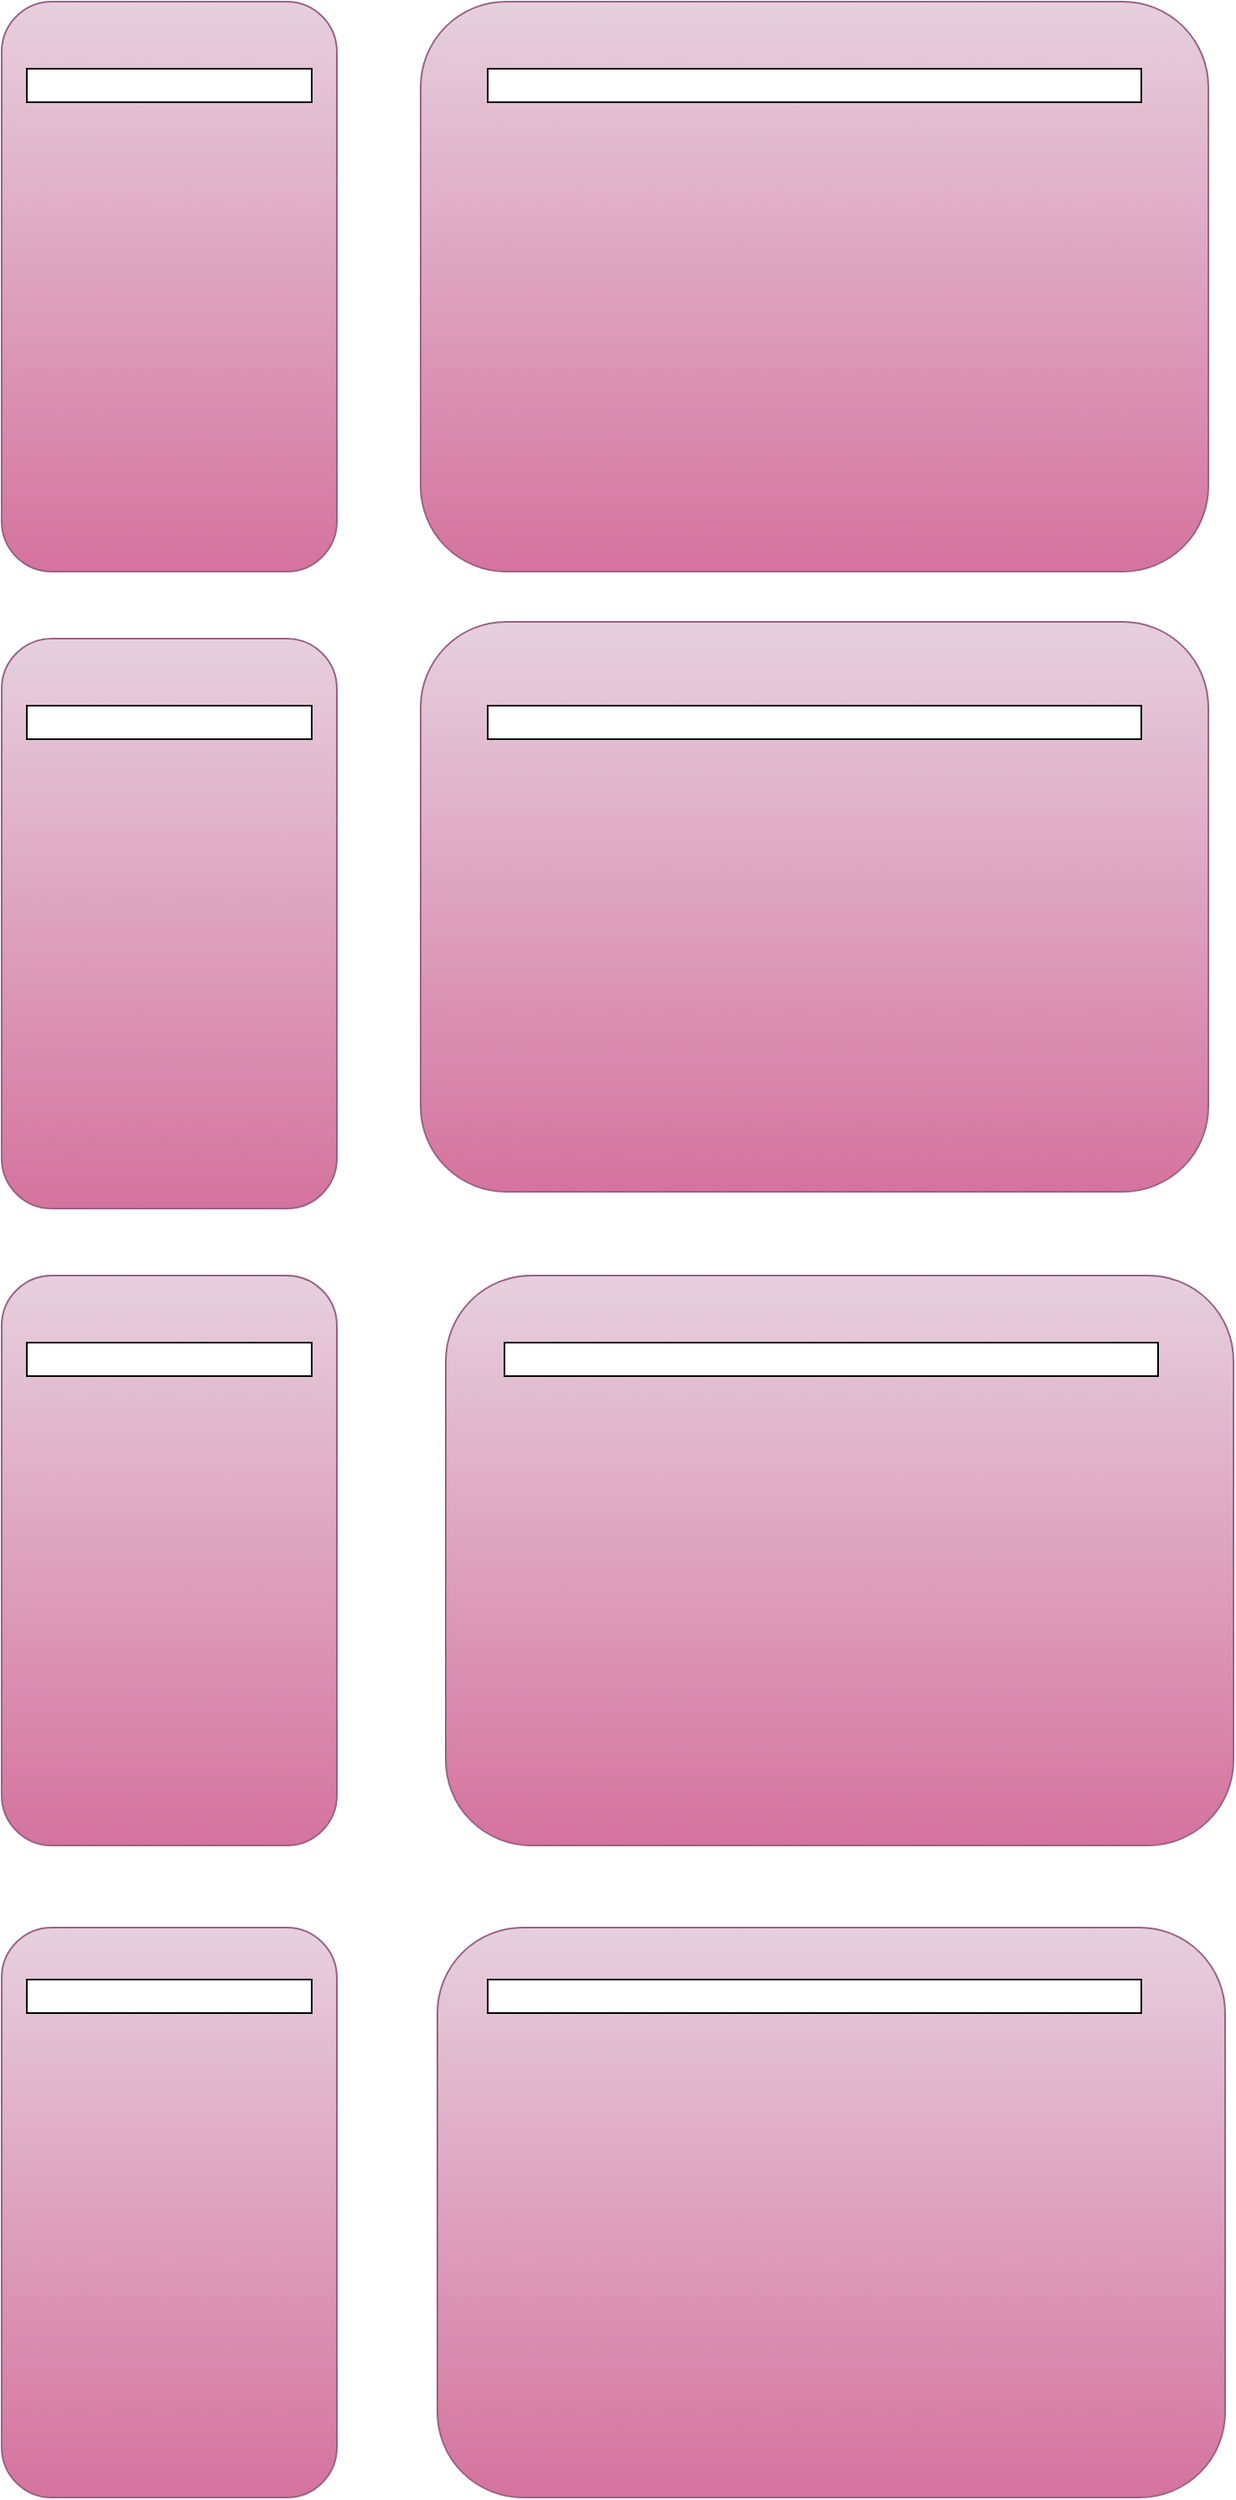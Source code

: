 <mxfile version="24.4.9" type="device">
  <diagram name="Página-1" id="l_zszc8HatbYSyrAE0Dn">
    <mxGraphModel dx="1434" dy="782" grid="1" gridSize="10" guides="1" tooltips="1" connect="1" arrows="1" fold="1" page="1" pageScale="1" pageWidth="827" pageHeight="1169" math="0" shadow="0">
      <root>
        <mxCell id="0" />
        <mxCell id="1" parent="0" />
        <mxCell id="xjNri1klXUxe7PRWAN-7-1" value="" style="rounded=1;whiteSpace=wrap;html=1;fillColor=#e6d0de;gradientColor=#d5739d;strokeColor=#996185;" vertex="1" parent="1">
          <mxGeometry x="330" y="20" width="470" height="340" as="geometry" />
        </mxCell>
        <mxCell id="xjNri1klXUxe7PRWAN-7-2" value="" style="rounded=1;whiteSpace=wrap;html=1;fillColor=#e6d0de;gradientColor=#d5739d;strokeColor=#996185;" vertex="1" parent="1">
          <mxGeometry x="80" y="20" width="200" height="340" as="geometry" />
        </mxCell>
        <mxCell id="xjNri1klXUxe7PRWAN-7-3" value="" style="rounded=1;whiteSpace=wrap;html=1;fillColor=#e6d0de;gradientColor=#d5739d;strokeColor=#996185;" vertex="1" parent="1">
          <mxGeometry x="80" y="400" width="200" height="340" as="geometry" />
        </mxCell>
        <mxCell id="xjNri1klXUxe7PRWAN-7-4" value="" style="rounded=1;whiteSpace=wrap;html=1;fillColor=#e6d0de;gradientColor=#d5739d;strokeColor=#996185;" vertex="1" parent="1">
          <mxGeometry x="330" y="390" width="470" height="340" as="geometry" />
        </mxCell>
        <mxCell id="xjNri1klXUxe7PRWAN-7-5" value="" style="rounded=1;whiteSpace=wrap;html=1;fillColor=#e6d0de;gradientColor=#d5739d;strokeColor=#996185;" vertex="1" parent="1">
          <mxGeometry x="80" y="780" width="200" height="340" as="geometry" />
        </mxCell>
        <mxCell id="xjNri1klXUxe7PRWAN-7-6" value="" style="rounded=1;whiteSpace=wrap;html=1;fillColor=#e6d0de;gradientColor=#d5739d;strokeColor=#996185;" vertex="1" parent="1">
          <mxGeometry x="345" y="780" width="470" height="340" as="geometry" />
        </mxCell>
        <mxCell id="xjNri1klXUxe7PRWAN-7-7" value="" style="rounded=1;whiteSpace=wrap;html=1;fillColor=#e6d0de;gradientColor=#d5739d;strokeColor=#996185;" vertex="1" parent="1">
          <mxGeometry x="80" y="1169" width="200" height="340" as="geometry" />
        </mxCell>
        <mxCell id="xjNri1klXUxe7PRWAN-7-8" value="" style="rounded=1;whiteSpace=wrap;html=1;fillColor=#e6d0de;gradientColor=#d5739d;strokeColor=#996185;" vertex="1" parent="1">
          <mxGeometry x="340" y="1169" width="470" height="340" as="geometry" />
        </mxCell>
        <mxCell id="xjNri1klXUxe7PRWAN-7-19" value="" style="rounded=0;whiteSpace=wrap;html=1;" vertex="1" parent="1">
          <mxGeometry x="95" y="60" width="170" height="20" as="geometry" />
        </mxCell>
        <mxCell id="xjNri1klXUxe7PRWAN-7-20" value="" style="rounded=0;whiteSpace=wrap;html=1;" vertex="1" parent="1">
          <mxGeometry x="95" y="1200" width="170" height="20" as="geometry" />
        </mxCell>
        <mxCell id="xjNri1klXUxe7PRWAN-7-21" value="" style="rounded=0;whiteSpace=wrap;html=1;" vertex="1" parent="1">
          <mxGeometry x="95" y="820" width="170" height="20" as="geometry" />
        </mxCell>
        <mxCell id="xjNri1klXUxe7PRWAN-7-22" value="" style="rounded=0;whiteSpace=wrap;html=1;" vertex="1" parent="1">
          <mxGeometry x="95" y="440" width="170" height="20" as="geometry" />
        </mxCell>
        <mxCell id="xjNri1klXUxe7PRWAN-7-23" value="" style="rounded=0;whiteSpace=wrap;html=1;" vertex="1" parent="1">
          <mxGeometry x="370" y="60" width="390" height="20" as="geometry" />
        </mxCell>
        <mxCell id="xjNri1klXUxe7PRWAN-7-24" value="" style="rounded=0;whiteSpace=wrap;html=1;" vertex="1" parent="1">
          <mxGeometry x="370" y="440" width="390" height="20" as="geometry" />
        </mxCell>
        <mxCell id="xjNri1klXUxe7PRWAN-7-25" value="" style="rounded=0;whiteSpace=wrap;html=1;" vertex="1" parent="1">
          <mxGeometry x="380" y="820" width="390" height="20" as="geometry" />
        </mxCell>
        <mxCell id="xjNri1klXUxe7PRWAN-7-26" value="" style="rounded=0;whiteSpace=wrap;html=1;" vertex="1" parent="1">
          <mxGeometry x="370" y="1200" width="390" height="20" as="geometry" />
        </mxCell>
      </root>
    </mxGraphModel>
  </diagram>
</mxfile>
